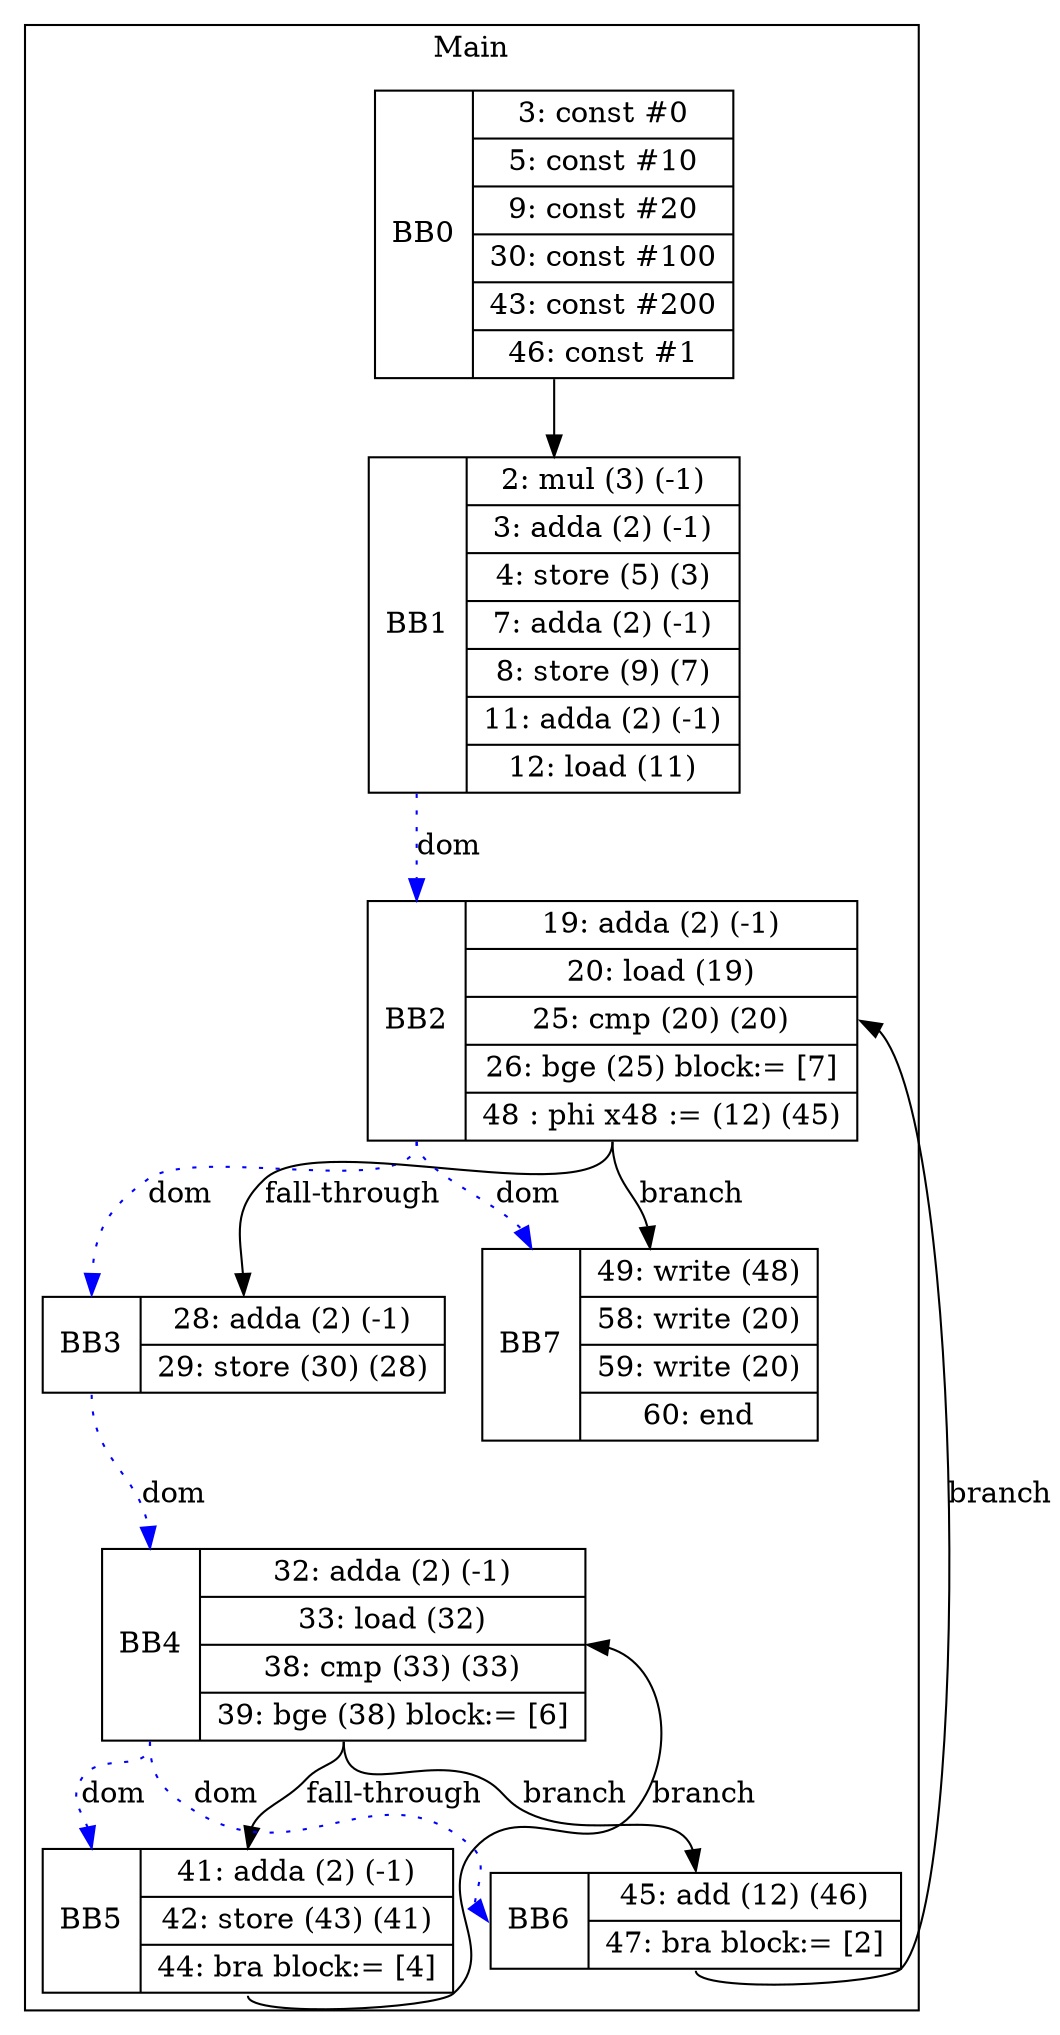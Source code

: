 digraph G {
node [shape=record];
subgraph cluster_main{
label = "Main";
BB0 [shape=record, label="<b>BB0|{3: const #0|5: const #10|9: const #20|30: const #100|43: const #200|46: const #1}"];
BB1 [shape=record, label="<b>BB1|{2: mul (3) (-1)|3: adda (2) (-1)|4: store (5) (3)|7: adda (2) (-1)|8: store (9) (7)|11: adda (2) (-1)|12: load (11)}"];
BB2 [shape=record, label="<b>BB2|{19: adda (2) (-1)|20: load (19)|25: cmp (20) (20)|26: bge (25) block:= [7]|48 : phi x48 := (12) (45)}"];
BB3 [shape=record, label="<b>BB3|{28: adda (2) (-1)|29: store (30) (28)}"];
BB4 [shape=record, label="<b>BB4|{32: adda (2) (-1)|33: load (32)|38: cmp (33) (33)|39: bge (38) block:= [6]}"];
BB5 [shape=record, label="<b>BB5|{41: adda (2) (-1)|42: store (43) (41)|44: bra block:= [4]}"];
BB6 [shape=record, label="<b>BB6|{45: add (12) (46)|47: bra block:= [2]}"];
BB7 [shape=record, label="<b>BB7|{49: write (48)|58: write (20)|59: write (20)|60: end}"];
}
BB0:s -> BB1:n ;
BB1:b -> BB2:b [color=blue, style=dotted, label="dom"];
BB3:b -> BB4:b [color=blue, style=dotted, label="dom"];
BB2:b -> BB7:b [color=blue, style=dotted, label="dom"];
BB4:b -> BB6:b [color=blue, style=dotted, label="dom"];
BB2:b -> BB3:b [color=blue, style=dotted, label="dom"];
BB4:b -> BB5:b [color=blue, style=dotted, label="dom"];
BB4:s -> BB6:n [label="branch"];
BB2:s -> BB7:n [label="branch"];
BB6:s -> BB2:e [label="branch"];
BB5:s -> BB4:e [label="branch"];
BB2:s -> BB3:n [label="fall-through"];
BB4:s -> BB5:n [label="fall-through"];
}
